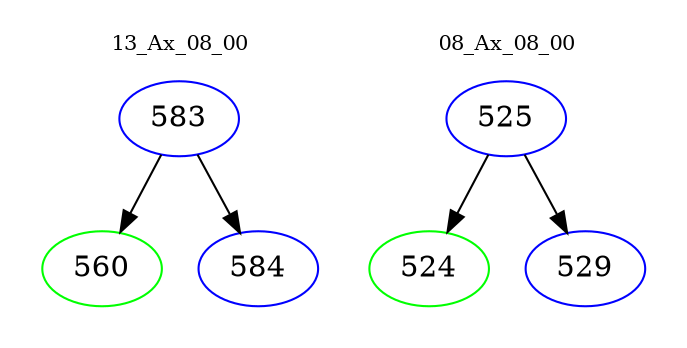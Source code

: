 digraph{
subgraph cluster_0 {
color = white
label = "13_Ax_08_00";
fontsize=10;
T0_583 [label="583", color="blue"]
T0_583 -> T0_560 [color="black"]
T0_560 [label="560", color="green"]
T0_583 -> T0_584 [color="black"]
T0_584 [label="584", color="blue"]
}
subgraph cluster_1 {
color = white
label = "08_Ax_08_00";
fontsize=10;
T1_525 [label="525", color="blue"]
T1_525 -> T1_524 [color="black"]
T1_524 [label="524", color="green"]
T1_525 -> T1_529 [color="black"]
T1_529 [label="529", color="blue"]
}
}
